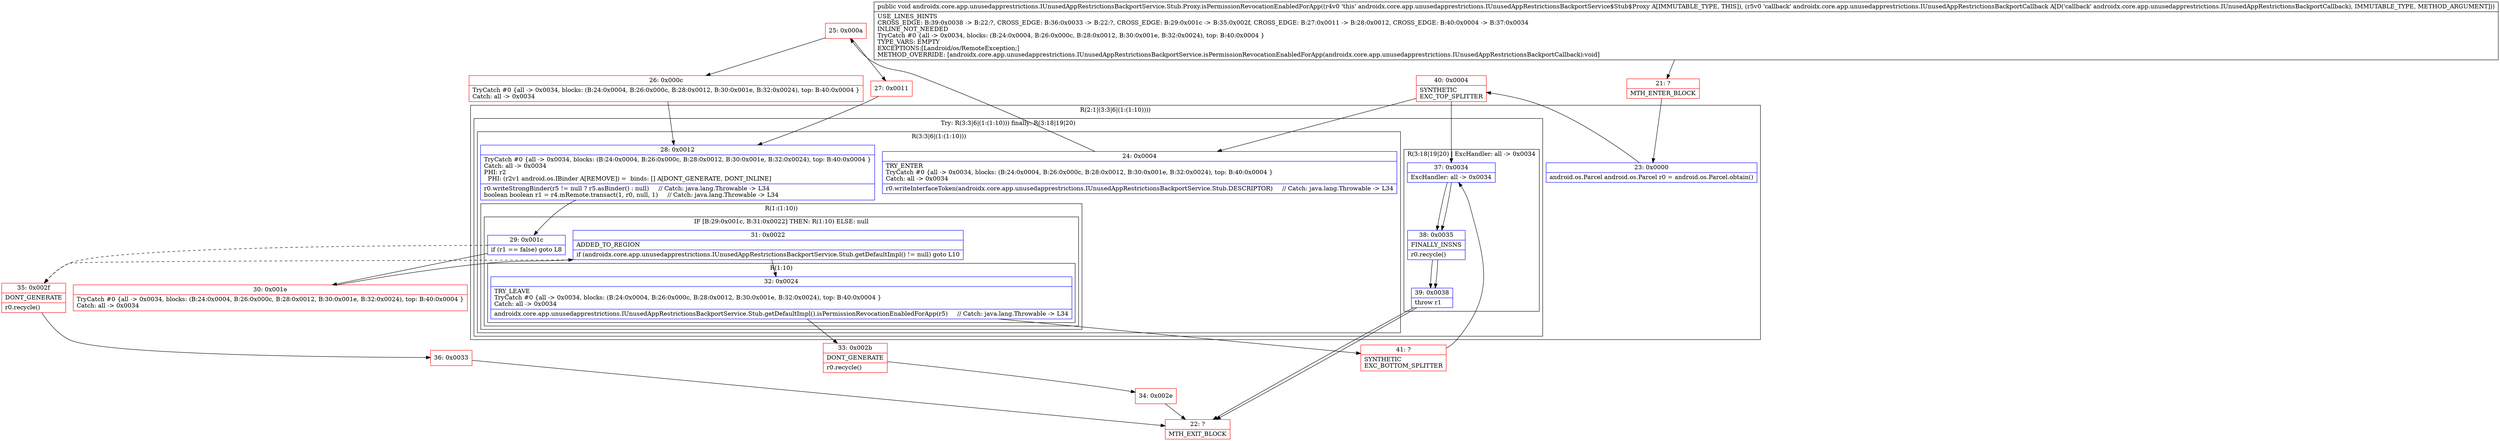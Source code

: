 digraph "CFG forandroidx.core.app.unusedapprestrictions.IUnusedAppRestrictionsBackportService.Stub.Proxy.isPermissionRevocationEnabledForApp(Landroidx\/core\/app\/unusedapprestrictions\/IUnusedAppRestrictionsBackportCallback;)V" {
subgraph cluster_Region_1751767833 {
label = "R(2:1|(3:3|6|(1:(1:10))))";
node [shape=record,color=blue];
Node_23 [shape=record,label="{23\:\ 0x0000|android.os.Parcel android.os.Parcel r0 = android.os.Parcel.obtain()\l}"];
subgraph cluster_TryCatchRegion_1948285958 {
label = "Try: R(3:3|6|(1:(1:10))) finally: R(3:18|19|20)";
node [shape=record,color=blue];
subgraph cluster_Region_907540323 {
label = "R(3:3|6|(1:(1:10)))";
node [shape=record,color=blue];
Node_24 [shape=record,label="{24\:\ 0x0004|TRY_ENTER\lTryCatch #0 \{all \-\> 0x0034, blocks: (B:24:0x0004, B:26:0x000c, B:28:0x0012, B:30:0x001e, B:32:0x0024), top: B:40:0x0004 \}\lCatch: all \-\> 0x0034\l|r0.writeInterfaceToken(androidx.core.app.unusedapprestrictions.IUnusedAppRestrictionsBackportService.Stub.DESCRIPTOR)     \/\/ Catch: java.lang.Throwable \-\> L34\l}"];
Node_28 [shape=record,label="{28\:\ 0x0012|TryCatch #0 \{all \-\> 0x0034, blocks: (B:24:0x0004, B:26:0x000c, B:28:0x0012, B:30:0x001e, B:32:0x0024), top: B:40:0x0004 \}\lCatch: all \-\> 0x0034\lPHI: r2 \l  PHI: (r2v1 android.os.IBinder A[REMOVE]) =  binds: [] A[DONT_GENERATE, DONT_INLINE]\l|r0.writeStrongBinder(r5 != null ? r5.asBinder() : null)     \/\/ Catch: java.lang.Throwable \-\> L34\lboolean boolean r1 = r4.mRemote.transact(1, r0, null, 1)     \/\/ Catch: java.lang.Throwable \-\> L34\l}"];
subgraph cluster_Region_291131502 {
label = "R(1:(1:10))";
node [shape=record,color=blue];
subgraph cluster_IfRegion_761360918 {
label = "IF [B:29:0x001c, B:31:0x0022] THEN: R(1:10) ELSE: null";
node [shape=record,color=blue];
Node_29 [shape=record,label="{29\:\ 0x001c|if (r1 == false) goto L8\l}"];
Node_31 [shape=record,label="{31\:\ 0x0022|ADDED_TO_REGION\l|if (androidx.core.app.unusedapprestrictions.IUnusedAppRestrictionsBackportService.Stub.getDefaultImpl() != null) goto L10\l}"];
subgraph cluster_Region_1118292321 {
label = "R(1:10)";
node [shape=record,color=blue];
Node_32 [shape=record,label="{32\:\ 0x0024|TRY_LEAVE\lTryCatch #0 \{all \-\> 0x0034, blocks: (B:24:0x0004, B:26:0x000c, B:28:0x0012, B:30:0x001e, B:32:0x0024), top: B:40:0x0004 \}\lCatch: all \-\> 0x0034\l|androidx.core.app.unusedapprestrictions.IUnusedAppRestrictionsBackportService.Stub.getDefaultImpl().isPermissionRevocationEnabledForApp(r5)     \/\/ Catch: java.lang.Throwable \-\> L34\l}"];
}
}
}
}
subgraph cluster_Region_1558703245 {
label = "R(3:18|19|20) | ExcHandler: all \-\> 0x0034\l";
node [shape=record,color=blue];
Node_37 [shape=record,label="{37\:\ 0x0034|ExcHandler: all \-\> 0x0034\l}"];
Node_38 [shape=record,label="{38\:\ 0x0035|FINALLY_INSNS\l|r0.recycle()\l}"];
Node_39 [shape=record,label="{39\:\ 0x0038|throw r1\l}"];
}
}
}
subgraph cluster_Region_1558703245 {
label = "R(3:18|19|20) | ExcHandler: all \-\> 0x0034\l";
node [shape=record,color=blue];
Node_37 [shape=record,label="{37\:\ 0x0034|ExcHandler: all \-\> 0x0034\l}"];
Node_38 [shape=record,label="{38\:\ 0x0035|FINALLY_INSNS\l|r0.recycle()\l}"];
Node_39 [shape=record,label="{39\:\ 0x0038|throw r1\l}"];
}
Node_21 [shape=record,color=red,label="{21\:\ ?|MTH_ENTER_BLOCK\l}"];
Node_40 [shape=record,color=red,label="{40\:\ 0x0004|SYNTHETIC\lEXC_TOP_SPLITTER\l}"];
Node_25 [shape=record,color=red,label="{25\:\ 0x000a}"];
Node_26 [shape=record,color=red,label="{26\:\ 0x000c|TryCatch #0 \{all \-\> 0x0034, blocks: (B:24:0x0004, B:26:0x000c, B:28:0x0012, B:30:0x001e, B:32:0x0024), top: B:40:0x0004 \}\lCatch: all \-\> 0x0034\l}"];
Node_30 [shape=record,color=red,label="{30\:\ 0x001e|TryCatch #0 \{all \-\> 0x0034, blocks: (B:24:0x0004, B:26:0x000c, B:28:0x0012, B:30:0x001e, B:32:0x0024), top: B:40:0x0004 \}\lCatch: all \-\> 0x0034\l}"];
Node_33 [shape=record,color=red,label="{33\:\ 0x002b|DONT_GENERATE\l|r0.recycle()\l}"];
Node_34 [shape=record,color=red,label="{34\:\ 0x002e}"];
Node_22 [shape=record,color=red,label="{22\:\ ?|MTH_EXIT_BLOCK\l}"];
Node_41 [shape=record,color=red,label="{41\:\ ?|SYNTHETIC\lEXC_BOTTOM_SPLITTER\l}"];
Node_35 [shape=record,color=red,label="{35\:\ 0x002f|DONT_GENERATE\l|r0.recycle()\l}"];
Node_36 [shape=record,color=red,label="{36\:\ 0x0033}"];
Node_27 [shape=record,color=red,label="{27\:\ 0x0011}"];
MethodNode[shape=record,label="{public void androidx.core.app.unusedapprestrictions.IUnusedAppRestrictionsBackportService.Stub.Proxy.isPermissionRevocationEnabledForApp((r4v0 'this' androidx.core.app.unusedapprestrictions.IUnusedAppRestrictionsBackportService$Stub$Proxy A[IMMUTABLE_TYPE, THIS]), (r5v0 'callback' androidx.core.app.unusedapprestrictions.IUnusedAppRestrictionsBackportCallback A[D('callback' androidx.core.app.unusedapprestrictions.IUnusedAppRestrictionsBackportCallback), IMMUTABLE_TYPE, METHOD_ARGUMENT]))  | USE_LINES_HINTS\lCROSS_EDGE: B:39:0x0038 \-\> B:22:?, CROSS_EDGE: B:36:0x0033 \-\> B:22:?, CROSS_EDGE: B:29:0x001c \-\> B:35:0x002f, CROSS_EDGE: B:27:0x0011 \-\> B:28:0x0012, CROSS_EDGE: B:40:0x0004 \-\> B:37:0x0034\lINLINE_NOT_NEEDED\lTryCatch #0 \{all \-\> 0x0034, blocks: (B:24:0x0004, B:26:0x000c, B:28:0x0012, B:30:0x001e, B:32:0x0024), top: B:40:0x0004 \}\lTYPE_VARS: EMPTY\lEXCEPTIONS:[Landroid\/os\/RemoteException;]\lMETHOD_OVERRIDE: [androidx.core.app.unusedapprestrictions.IUnusedAppRestrictionsBackportService.isPermissionRevocationEnabledForApp(androidx.core.app.unusedapprestrictions.IUnusedAppRestrictionsBackportCallback):void]\l}"];
MethodNode -> Node_21;Node_23 -> Node_40;
Node_24 -> Node_25;
Node_28 -> Node_29;
Node_29 -> Node_30;
Node_29 -> Node_35[style=dashed];
Node_31 -> Node_32;
Node_31 -> Node_35[style=dashed];
Node_32 -> Node_33;
Node_32 -> Node_41;
Node_37 -> Node_38;
Node_38 -> Node_39;
Node_39 -> Node_22;
Node_37 -> Node_38;
Node_38 -> Node_39;
Node_39 -> Node_22;
Node_21 -> Node_23;
Node_40 -> Node_24;
Node_40 -> Node_37;
Node_25 -> Node_26;
Node_25 -> Node_27;
Node_26 -> Node_28;
Node_30 -> Node_31;
Node_33 -> Node_34;
Node_34 -> Node_22;
Node_41 -> Node_37;
Node_35 -> Node_36;
Node_36 -> Node_22;
Node_27 -> Node_28;
}

